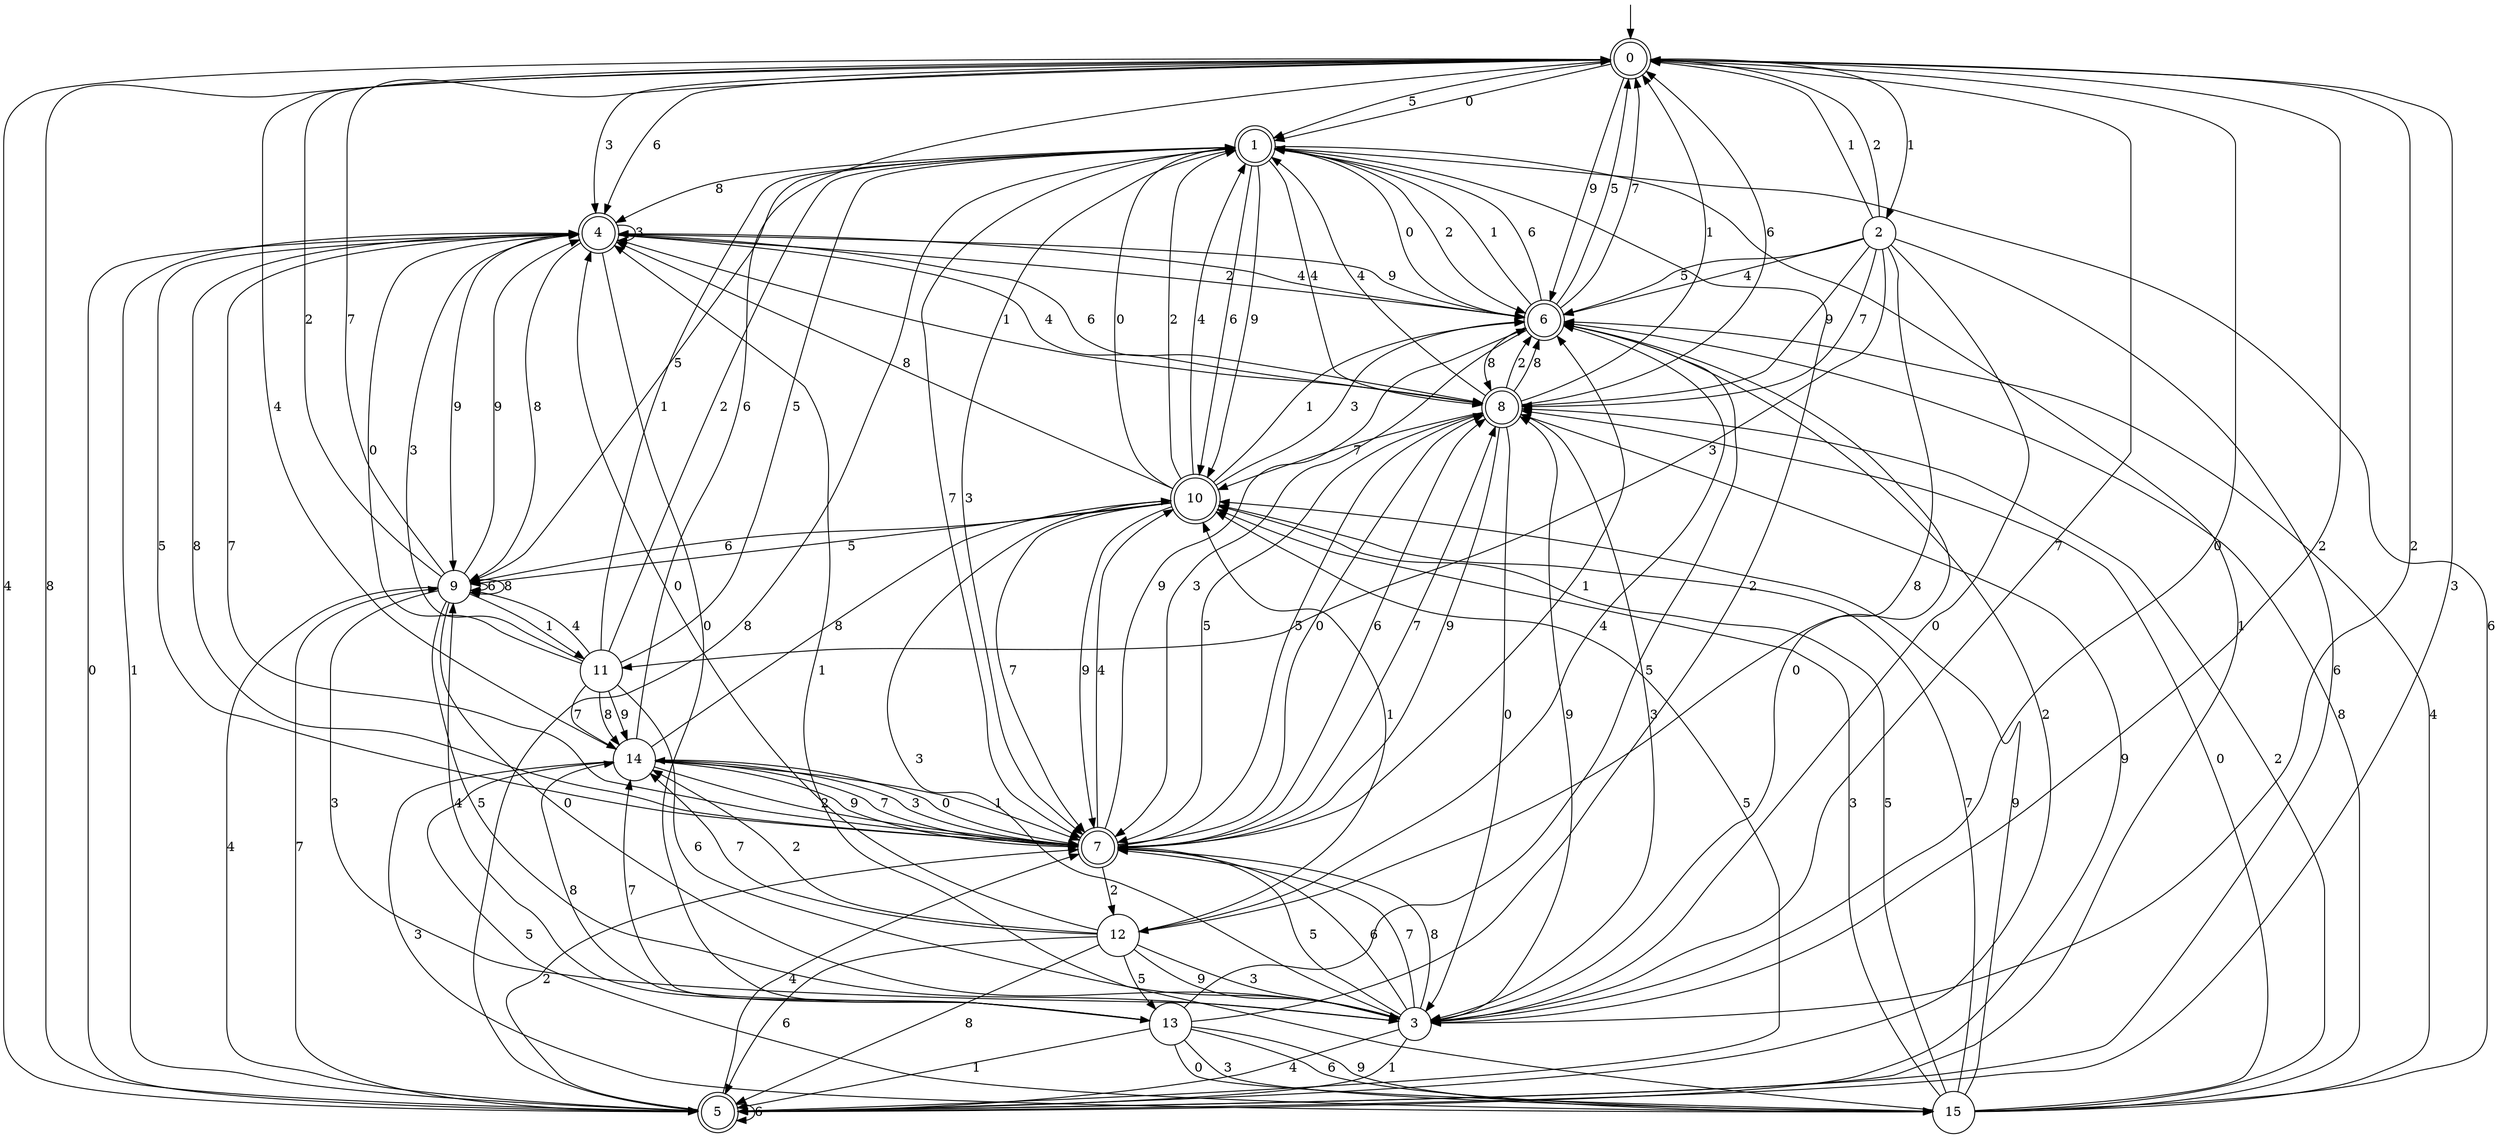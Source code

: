 digraph g {

	s0 [shape="doublecircle" label="0"];
	s1 [shape="doublecircle" label="1"];
	s2 [shape="circle" label="2"];
	s3 [shape="circle" label="3"];
	s4 [shape="doublecircle" label="4"];
	s5 [shape="doublecircle" label="5"];
	s6 [shape="doublecircle" label="6"];
	s7 [shape="doublecircle" label="7"];
	s8 [shape="doublecircle" label="8"];
	s9 [shape="circle" label="9"];
	s10 [shape="doublecircle" label="10"];
	s11 [shape="circle" label="11"];
	s12 [shape="circle" label="12"];
	s13 [shape="circle" label="13"];
	s14 [shape="circle" label="14"];
	s15 [shape="circle" label="15"];
	s0 -> s1 [label="0"];
	s0 -> s2 [label="1"];
	s0 -> s3 [label="2"];
	s0 -> s4 [label="3"];
	s0 -> s5 [label="4"];
	s0 -> s1 [label="5"];
	s0 -> s4 [label="6"];
	s0 -> s3 [label="7"];
	s0 -> s5 [label="8"];
	s0 -> s6 [label="9"];
	s1 -> s6 [label="0"];
	s1 -> s5 [label="1"];
	s1 -> s6 [label="2"];
	s1 -> s7 [label="3"];
	s1 -> s8 [label="4"];
	s1 -> s9 [label="5"];
	s1 -> s10 [label="6"];
	s1 -> s7 [label="7"];
	s1 -> s4 [label="8"];
	s1 -> s10 [label="9"];
	s2 -> s3 [label="0"];
	s2 -> s0 [label="1"];
	s2 -> s0 [label="2"];
	s2 -> s11 [label="3"];
	s2 -> s6 [label="4"];
	s2 -> s6 [label="5"];
	s2 -> s5 [label="6"];
	s2 -> s8 [label="7"];
	s2 -> s12 [label="8"];
	s2 -> s8 [label="9"];
	s3 -> s0 [label="0"];
	s3 -> s5 [label="1"];
	s3 -> s0 [label="2"];
	s3 -> s10 [label="3"];
	s3 -> s5 [label="4"];
	s3 -> s7 [label="5"];
	s3 -> s7 [label="6"];
	s3 -> s7 [label="7"];
	s3 -> s7 [label="8"];
	s3 -> s8 [label="9"];
	s4 -> s13 [label="0"];
	s4 -> s8 [label="1"];
	s4 -> s6 [label="2"];
	s4 -> s4 [label="3"];
	s4 -> s8 [label="4"];
	s4 -> s7 [label="5"];
	s4 -> s8 [label="6"];
	s4 -> s7 [label="7"];
	s4 -> s9 [label="8"];
	s4 -> s9 [label="9"];
	s5 -> s4 [label="0"];
	s5 -> s4 [label="1"];
	s5 -> s7 [label="2"];
	s5 -> s0 [label="3"];
	s5 -> s7 [label="4"];
	s5 -> s10 [label="5"];
	s5 -> s5 [label="6"];
	s5 -> s9 [label="7"];
	s5 -> s1 [label="8"];
	s5 -> s8 [label="9"];
	s6 -> s3 [label="0"];
	s6 -> s1 [label="1"];
	s6 -> s5 [label="2"];
	s6 -> s7 [label="3"];
	s6 -> s4 [label="4"];
	s6 -> s0 [label="5"];
	s6 -> s1 [label="6"];
	s6 -> s0 [label="7"];
	s6 -> s8 [label="8"];
	s6 -> s4 [label="9"];
	s7 -> s8 [label="0"];
	s7 -> s6 [label="1"];
	s7 -> s12 [label="2"];
	s7 -> s14 [label="3"];
	s7 -> s10 [label="4"];
	s7 -> s8 [label="5"];
	s7 -> s8 [label="6"];
	s7 -> s8 [label="7"];
	s7 -> s4 [label="8"];
	s7 -> s6 [label="9"];
	s8 -> s3 [label="0"];
	s8 -> s0 [label="1"];
	s8 -> s6 [label="2"];
	s8 -> s3 [label="3"];
	s8 -> s1 [label="4"];
	s8 -> s7 [label="5"];
	s8 -> s0 [label="6"];
	s8 -> s10 [label="7"];
	s8 -> s6 [label="8"];
	s8 -> s7 [label="9"];
	s9 -> s3 [label="0"];
	s9 -> s11 [label="1"];
	s9 -> s0 [label="2"];
	s9 -> s3 [label="3"];
	s9 -> s5 [label="4"];
	s9 -> s3 [label="5"];
	s9 -> s9 [label="6"];
	s9 -> s0 [label="7"];
	s9 -> s9 [label="8"];
	s9 -> s4 [label="9"];
	s10 -> s1 [label="0"];
	s10 -> s6 [label="1"];
	s10 -> s1 [label="2"];
	s10 -> s6 [label="3"];
	s10 -> s1 [label="4"];
	s10 -> s9 [label="5"];
	s10 -> s9 [label="6"];
	s10 -> s7 [label="7"];
	s10 -> s4 [label="8"];
	s10 -> s7 [label="9"];
	s11 -> s4 [label="0"];
	s11 -> s1 [label="1"];
	s11 -> s1 [label="2"];
	s11 -> s4 [label="3"];
	s11 -> s9 [label="4"];
	s11 -> s1 [label="5"];
	s11 -> s3 [label="6"];
	s11 -> s14 [label="7"];
	s11 -> s14 [label="8"];
	s11 -> s14 [label="9"];
	s12 -> s4 [label="0"];
	s12 -> s10 [label="1"];
	s12 -> s14 [label="2"];
	s12 -> s3 [label="3"];
	s12 -> s6 [label="4"];
	s12 -> s13 [label="5"];
	s12 -> s5 [label="6"];
	s12 -> s14 [label="7"];
	s12 -> s5 [label="8"];
	s12 -> s3 [label="9"];
	s13 -> s15 [label="0"];
	s13 -> s5 [label="1"];
	s13 -> s1 [label="2"];
	s13 -> s15 [label="3"];
	s13 -> s9 [label="4"];
	s13 -> s6 [label="5"];
	s13 -> s15 [label="6"];
	s13 -> s14 [label="7"];
	s13 -> s14 [label="8"];
	s13 -> s15 [label="9"];
	s14 -> s7 [label="0"];
	s14 -> s7 [label="1"];
	s14 -> s7 [label="2"];
	s14 -> s15 [label="3"];
	s14 -> s0 [label="4"];
	s14 -> s15 [label="5"];
	s14 -> s0 [label="6"];
	s14 -> s7 [label="7"];
	s14 -> s10 [label="8"];
	s14 -> s7 [label="9"];
	s15 -> s8 [label="0"];
	s15 -> s4 [label="1"];
	s15 -> s8 [label="2"];
	s15 -> s10 [label="3"];
	s15 -> s6 [label="4"];
	s15 -> s10 [label="5"];
	s15 -> s1 [label="6"];
	s15 -> s10 [label="7"];
	s15 -> s6 [label="8"];
	s15 -> s10 [label="9"];

__start0 [label="" shape="none" width="0" height="0"];
__start0 -> s0;

}
